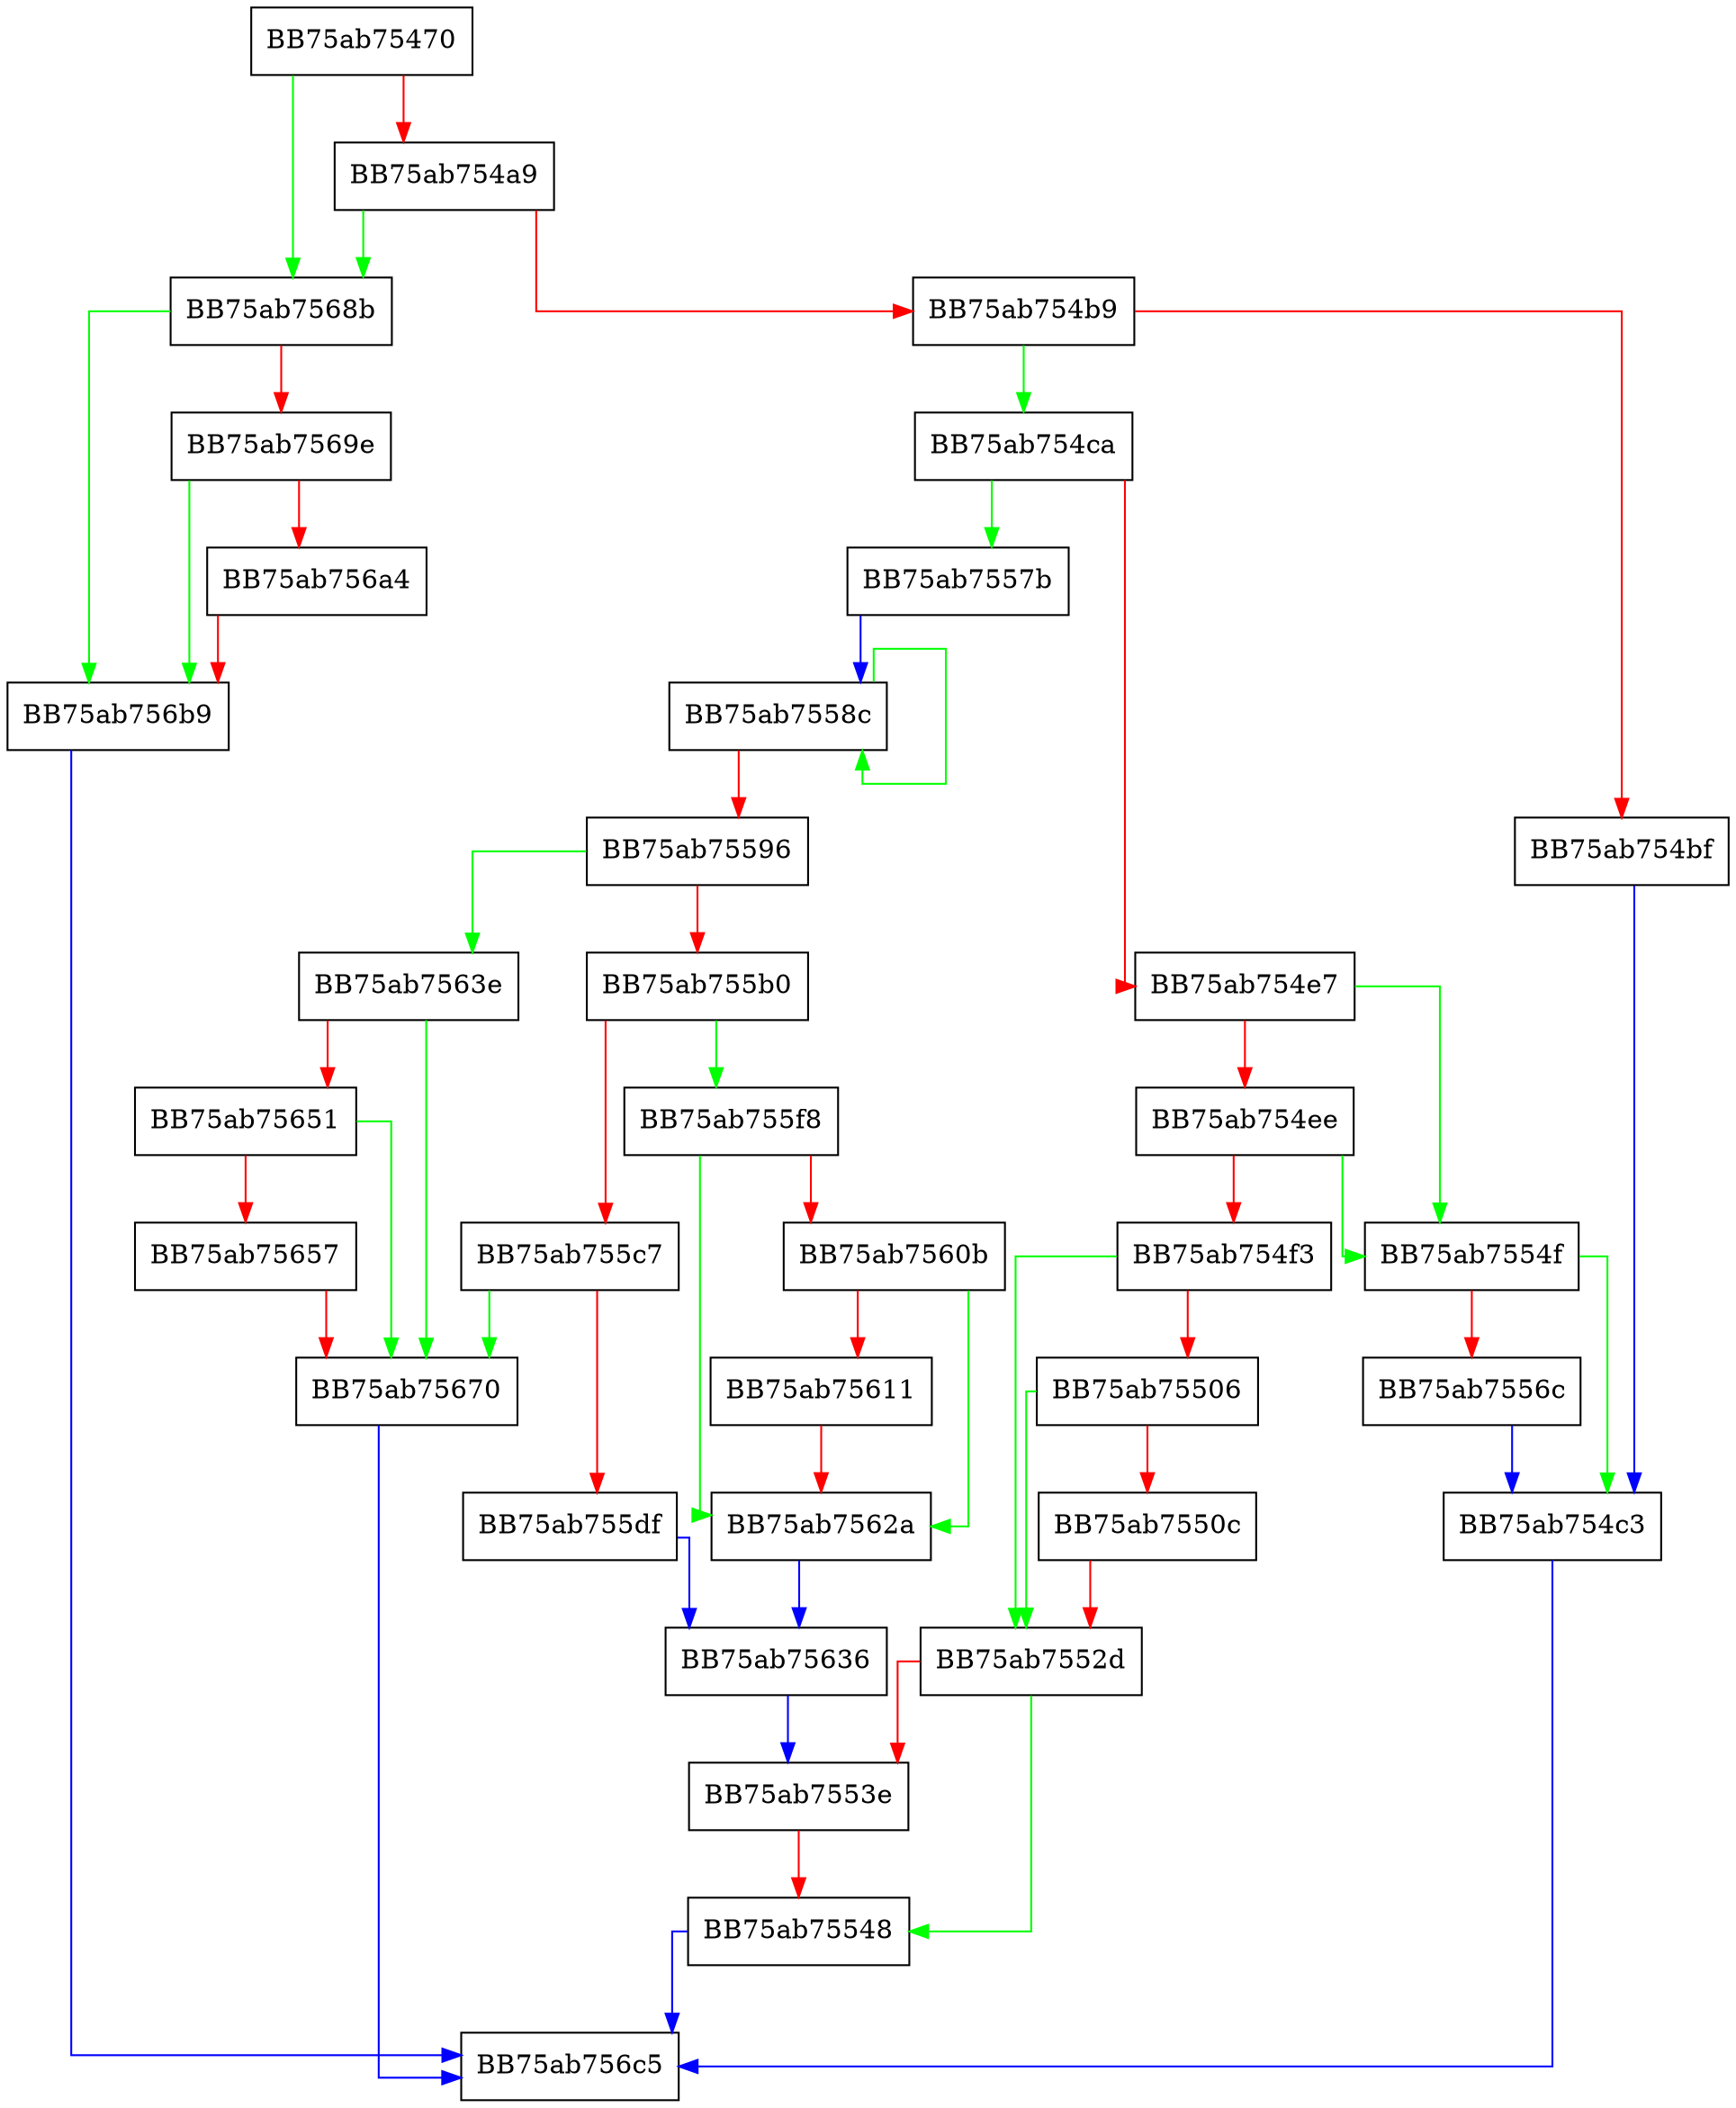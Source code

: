 digraph pfnGetFileNameFromService {
  node [shape="box"];
  graph [splines=ortho];
  BB75ab75470 -> BB75ab7568b [color="green"];
  BB75ab75470 -> BB75ab754a9 [color="red"];
  BB75ab754a9 -> BB75ab7568b [color="green"];
  BB75ab754a9 -> BB75ab754b9 [color="red"];
  BB75ab754b9 -> BB75ab754ca [color="green"];
  BB75ab754b9 -> BB75ab754bf [color="red"];
  BB75ab754bf -> BB75ab754c3 [color="blue"];
  BB75ab754c3 -> BB75ab756c5 [color="blue"];
  BB75ab754ca -> BB75ab7557b [color="green"];
  BB75ab754ca -> BB75ab754e7 [color="red"];
  BB75ab754e7 -> BB75ab7554f [color="green"];
  BB75ab754e7 -> BB75ab754ee [color="red"];
  BB75ab754ee -> BB75ab7554f [color="green"];
  BB75ab754ee -> BB75ab754f3 [color="red"];
  BB75ab754f3 -> BB75ab7552d [color="green"];
  BB75ab754f3 -> BB75ab75506 [color="red"];
  BB75ab75506 -> BB75ab7552d [color="green"];
  BB75ab75506 -> BB75ab7550c [color="red"];
  BB75ab7550c -> BB75ab7552d [color="red"];
  BB75ab7552d -> BB75ab75548 [color="green"];
  BB75ab7552d -> BB75ab7553e [color="red"];
  BB75ab7553e -> BB75ab75548 [color="red"];
  BB75ab75548 -> BB75ab756c5 [color="blue"];
  BB75ab7554f -> BB75ab754c3 [color="green"];
  BB75ab7554f -> BB75ab7556c [color="red"];
  BB75ab7556c -> BB75ab754c3 [color="blue"];
  BB75ab7557b -> BB75ab7558c [color="blue"];
  BB75ab7558c -> BB75ab7558c [color="green"];
  BB75ab7558c -> BB75ab75596 [color="red"];
  BB75ab75596 -> BB75ab7563e [color="green"];
  BB75ab75596 -> BB75ab755b0 [color="red"];
  BB75ab755b0 -> BB75ab755f8 [color="green"];
  BB75ab755b0 -> BB75ab755c7 [color="red"];
  BB75ab755c7 -> BB75ab75670 [color="green"];
  BB75ab755c7 -> BB75ab755df [color="red"];
  BB75ab755df -> BB75ab75636 [color="blue"];
  BB75ab755f8 -> BB75ab7562a [color="green"];
  BB75ab755f8 -> BB75ab7560b [color="red"];
  BB75ab7560b -> BB75ab7562a [color="green"];
  BB75ab7560b -> BB75ab75611 [color="red"];
  BB75ab75611 -> BB75ab7562a [color="red"];
  BB75ab7562a -> BB75ab75636 [color="blue"];
  BB75ab75636 -> BB75ab7553e [color="blue"];
  BB75ab7563e -> BB75ab75670 [color="green"];
  BB75ab7563e -> BB75ab75651 [color="red"];
  BB75ab75651 -> BB75ab75670 [color="green"];
  BB75ab75651 -> BB75ab75657 [color="red"];
  BB75ab75657 -> BB75ab75670 [color="red"];
  BB75ab75670 -> BB75ab756c5 [color="blue"];
  BB75ab7568b -> BB75ab756b9 [color="green"];
  BB75ab7568b -> BB75ab7569e [color="red"];
  BB75ab7569e -> BB75ab756b9 [color="green"];
  BB75ab7569e -> BB75ab756a4 [color="red"];
  BB75ab756a4 -> BB75ab756b9 [color="red"];
  BB75ab756b9 -> BB75ab756c5 [color="blue"];
}